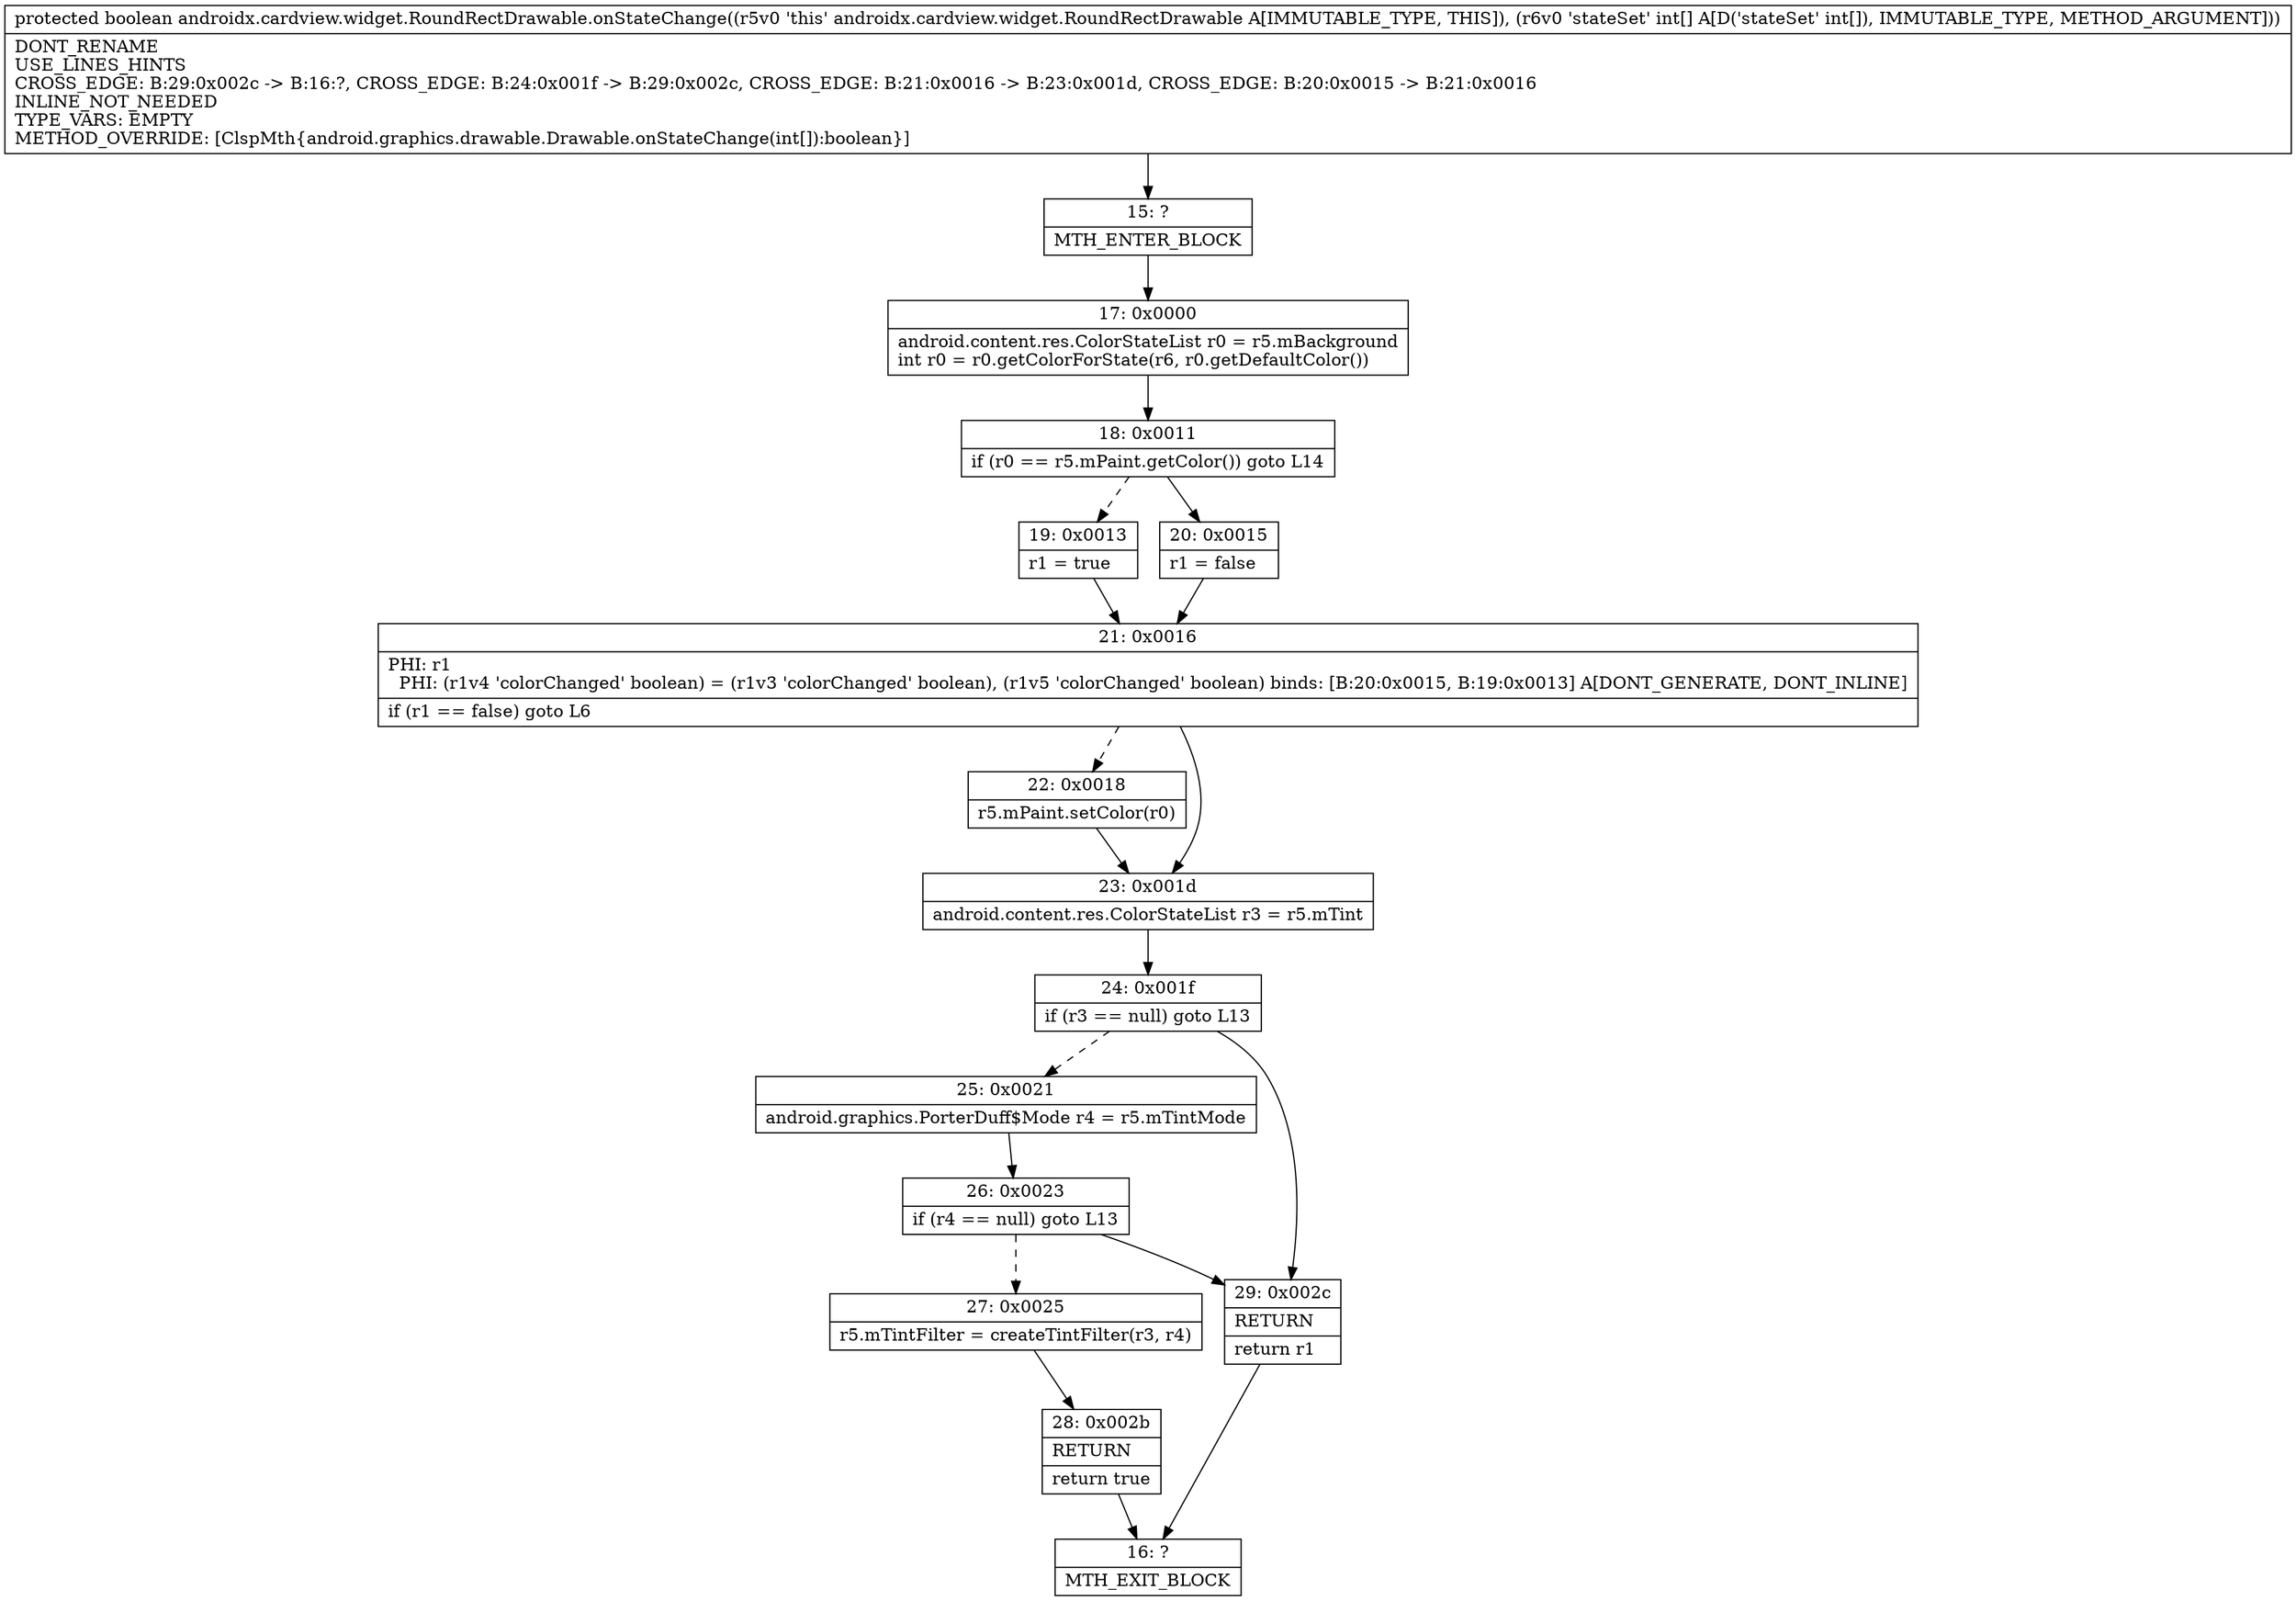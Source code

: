digraph "CFG forandroidx.cardview.widget.RoundRectDrawable.onStateChange([I)Z" {
Node_15 [shape=record,label="{15\:\ ?|MTH_ENTER_BLOCK\l}"];
Node_17 [shape=record,label="{17\:\ 0x0000|android.content.res.ColorStateList r0 = r5.mBackground\lint r0 = r0.getColorForState(r6, r0.getDefaultColor())\l}"];
Node_18 [shape=record,label="{18\:\ 0x0011|if (r0 == r5.mPaint.getColor()) goto L14\l}"];
Node_19 [shape=record,label="{19\:\ 0x0013|r1 = true\l}"];
Node_21 [shape=record,label="{21\:\ 0x0016|PHI: r1 \l  PHI: (r1v4 'colorChanged' boolean) = (r1v3 'colorChanged' boolean), (r1v5 'colorChanged' boolean) binds: [B:20:0x0015, B:19:0x0013] A[DONT_GENERATE, DONT_INLINE]\l|if (r1 == false) goto L6\l}"];
Node_22 [shape=record,label="{22\:\ 0x0018|r5.mPaint.setColor(r0)\l}"];
Node_23 [shape=record,label="{23\:\ 0x001d|android.content.res.ColorStateList r3 = r5.mTint\l}"];
Node_24 [shape=record,label="{24\:\ 0x001f|if (r3 == null) goto L13\l}"];
Node_25 [shape=record,label="{25\:\ 0x0021|android.graphics.PorterDuff$Mode r4 = r5.mTintMode\l}"];
Node_26 [shape=record,label="{26\:\ 0x0023|if (r4 == null) goto L13\l}"];
Node_27 [shape=record,label="{27\:\ 0x0025|r5.mTintFilter = createTintFilter(r3, r4)\l}"];
Node_28 [shape=record,label="{28\:\ 0x002b|RETURN\l|return true\l}"];
Node_16 [shape=record,label="{16\:\ ?|MTH_EXIT_BLOCK\l}"];
Node_29 [shape=record,label="{29\:\ 0x002c|RETURN\l|return r1\l}"];
Node_20 [shape=record,label="{20\:\ 0x0015|r1 = false\l}"];
MethodNode[shape=record,label="{protected boolean androidx.cardview.widget.RoundRectDrawable.onStateChange((r5v0 'this' androidx.cardview.widget.RoundRectDrawable A[IMMUTABLE_TYPE, THIS]), (r6v0 'stateSet' int[] A[D('stateSet' int[]), IMMUTABLE_TYPE, METHOD_ARGUMENT]))  | DONT_RENAME\lUSE_LINES_HINTS\lCROSS_EDGE: B:29:0x002c \-\> B:16:?, CROSS_EDGE: B:24:0x001f \-\> B:29:0x002c, CROSS_EDGE: B:21:0x0016 \-\> B:23:0x001d, CROSS_EDGE: B:20:0x0015 \-\> B:21:0x0016\lINLINE_NOT_NEEDED\lTYPE_VARS: EMPTY\lMETHOD_OVERRIDE: [ClspMth\{android.graphics.drawable.Drawable.onStateChange(int[]):boolean\}]\l}"];
MethodNode -> Node_15;Node_15 -> Node_17;
Node_17 -> Node_18;
Node_18 -> Node_19[style=dashed];
Node_18 -> Node_20;
Node_19 -> Node_21;
Node_21 -> Node_22[style=dashed];
Node_21 -> Node_23;
Node_22 -> Node_23;
Node_23 -> Node_24;
Node_24 -> Node_25[style=dashed];
Node_24 -> Node_29;
Node_25 -> Node_26;
Node_26 -> Node_27[style=dashed];
Node_26 -> Node_29;
Node_27 -> Node_28;
Node_28 -> Node_16;
Node_29 -> Node_16;
Node_20 -> Node_21;
}

